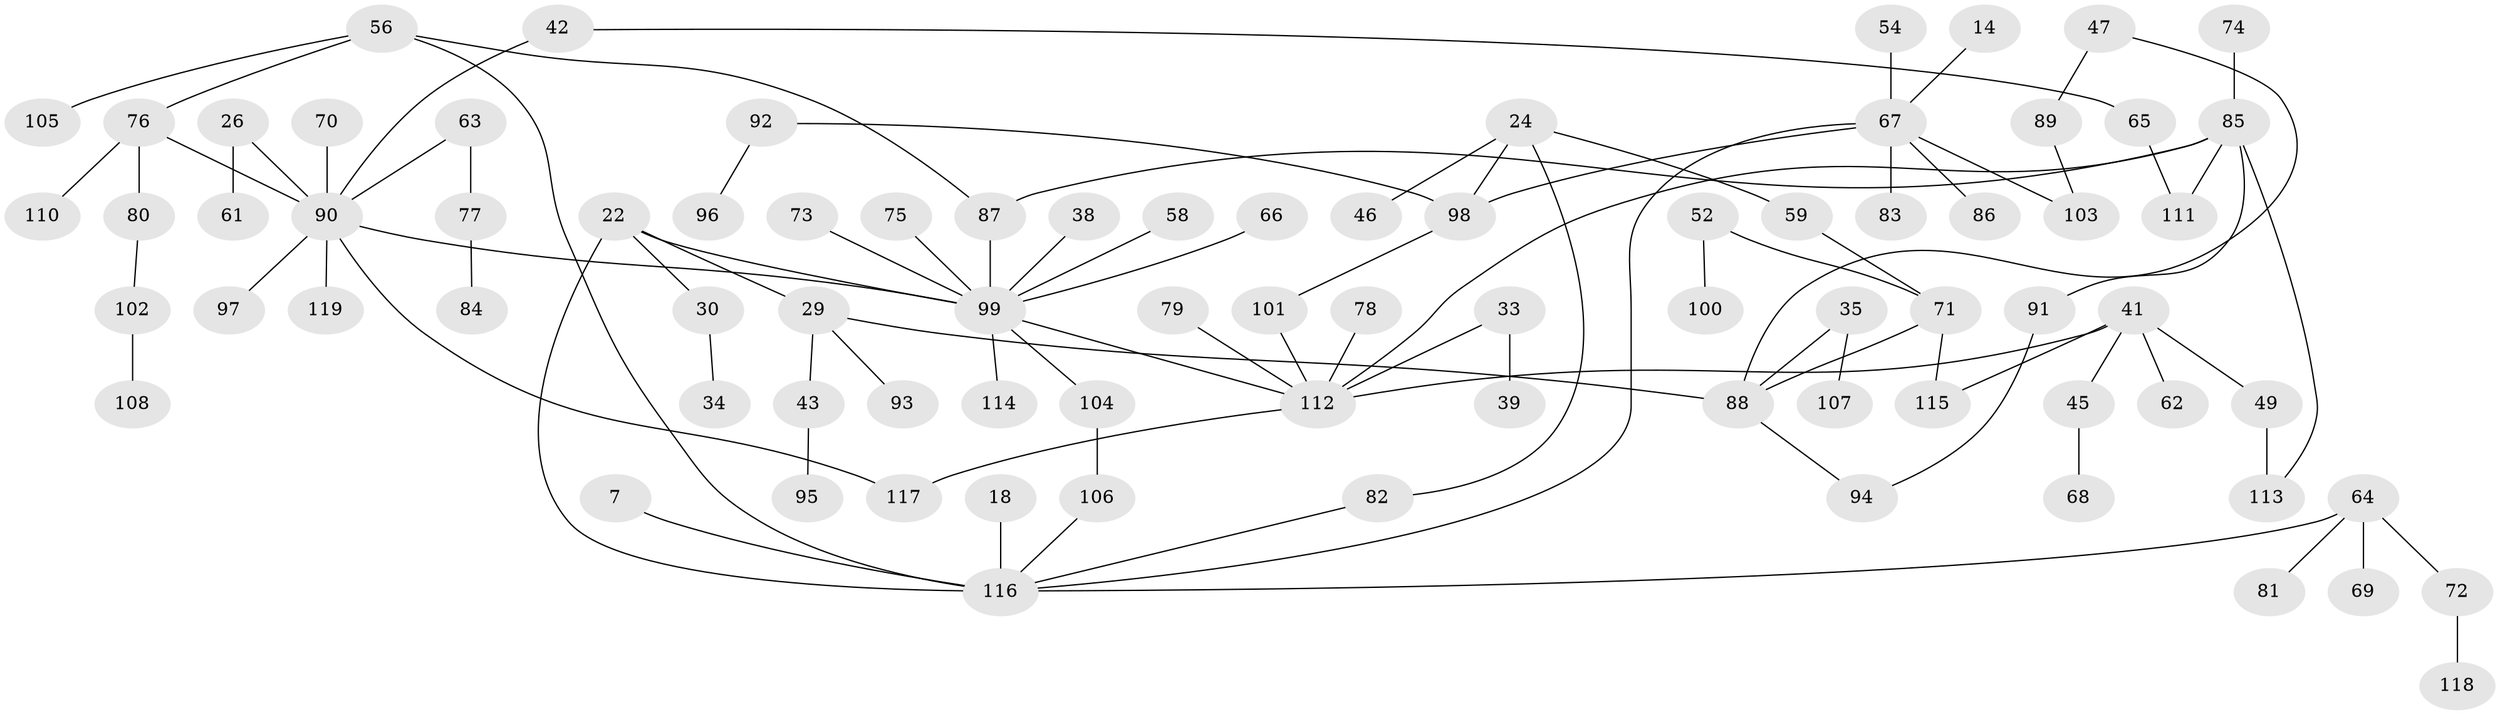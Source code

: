 // original degree distribution, {5: 0.07563025210084033, 4: 0.09243697478991597, 7: 0.008403361344537815, 2: 0.3697478991596639, 1: 0.3445378151260504, 3: 0.09243697478991597, 8: 0.008403361344537815, 6: 0.008403361344537815}
// Generated by graph-tools (version 1.1) at 2025/45/03/04/25 21:45:37]
// undirected, 83 vertices, 95 edges
graph export_dot {
graph [start="1"]
  node [color=gray90,style=filled];
  7;
  14;
  18;
  22 [super="+1"];
  24 [super="+21"];
  26;
  29;
  30;
  33;
  34;
  35;
  38;
  39;
  41;
  42;
  43;
  45;
  46;
  47;
  49;
  52;
  54;
  56 [super="+53"];
  58;
  59;
  61;
  62;
  63;
  64 [super="+10+37"];
  65;
  66;
  67 [super="+5+8+12+11"];
  68;
  69;
  70;
  71 [super="+51"];
  72;
  73;
  74;
  75;
  76;
  77;
  78;
  79;
  80;
  81;
  82;
  83;
  84;
  85 [super="+36+44"];
  86;
  87 [super="+15+55"];
  88 [super="+57+31"];
  89;
  90 [super="+19"];
  91;
  92;
  93;
  94;
  95;
  96;
  97;
  98 [super="+13"];
  99 [super="+17+60+50"];
  100;
  101;
  102;
  103;
  104;
  105;
  106;
  107;
  108;
  110;
  111;
  112 [super="+32+109+40+20"];
  113;
  114;
  115;
  116 [super="+4+6+3"];
  117;
  118;
  119;
  7 -- 116;
  14 -- 67;
  18 -- 116;
  22 -- 29;
  22 -- 30;
  22 -- 116 [weight=2];
  22 -- 99 [weight=3];
  24 -- 82;
  24 -- 98;
  24 -- 59;
  24 -- 46;
  26 -- 61;
  26 -- 90;
  29 -- 43;
  29 -- 93;
  29 -- 88;
  30 -- 34;
  33 -- 39;
  33 -- 112;
  35 -- 107;
  35 -- 88;
  38 -- 99;
  41 -- 45;
  41 -- 49;
  41 -- 62;
  41 -- 115;
  41 -- 112;
  42 -- 65;
  42 -- 90;
  43 -- 95;
  45 -- 68;
  47 -- 89;
  47 -- 88;
  49 -- 113;
  52 -- 100;
  52 -- 71;
  54 -- 67 [weight=2];
  56 -- 116;
  56 -- 87;
  56 -- 105;
  56 -- 76;
  58 -- 99;
  59 -- 71;
  63 -- 77;
  63 -- 90;
  64 -- 72;
  64 -- 81;
  64 -- 116;
  64 -- 69;
  65 -- 111;
  66 -- 99;
  67 -- 86;
  67 -- 116;
  67 -- 83;
  67 -- 103;
  67 -- 98;
  70 -- 90;
  71 -- 115;
  71 -- 88;
  72 -- 118;
  73 -- 99;
  74 -- 85;
  75 -- 99;
  76 -- 80;
  76 -- 110;
  76 -- 90;
  77 -- 84;
  78 -- 112;
  79 -- 112;
  80 -- 102;
  82 -- 116;
  85 -- 113;
  85 -- 112;
  85 -- 87 [weight=2];
  85 -- 91;
  85 -- 111;
  87 -- 99;
  88 -- 94;
  89 -- 103;
  90 -- 97;
  90 -- 117;
  90 -- 119;
  90 -- 99;
  91 -- 94;
  92 -- 96;
  92 -- 98;
  98 -- 101;
  99 -- 104;
  99 -- 114;
  99 -- 112;
  101 -- 112;
  102 -- 108;
  104 -- 106;
  106 -- 116;
  112 -- 117;
}
